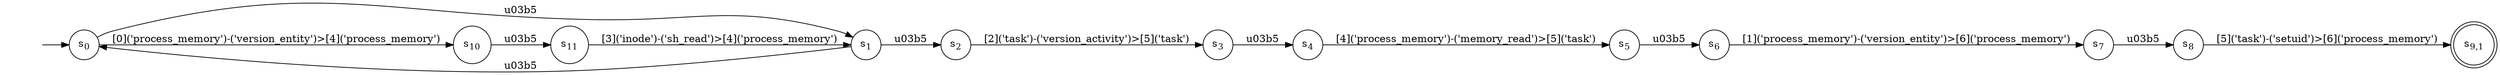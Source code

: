 digraph NFA {
    rankdir = LR;
    I [style = invis];
    I -> S0;
    S0 [label = <s<sub>0</sub>>, shape = circle];
    S1 [label = <s<sub>1</sub>>, shape = circle];
    S1 -> S0 [label = "\u03b5"];
    S2 [label = <s<sub>2</sub>>, shape = circle];
    S3 [label = <s<sub>3</sub>>, shape = circle];
    S4 [label = <s<sub>4</sub>>, shape = circle];
    S5 [label = <s<sub>5</sub>>, shape = circle];
    S6 [label = <s<sub>6</sub>>, shape = circle];
    S7 [label = <s<sub>7</sub>>, shape = circle];
    S8 [label = <s<sub>8</sub>>, shape = circle];
    S9 [label = <s<sub>9,1</sub>>, shape = circle, peripheries = 2];
    S8 -> S9 [label = "[5]('task')-('setuid')>[6]('process_memory')"];
    S7 -> S8 [label = "\u03b5"];
    S6 -> S7 [label = "[1]('process_memory')-('version_entity')>[6]('process_memory')"];
    S5 -> S6 [label = "\u03b5"];
    S4 -> S5 [label = "[4]('process_memory')-('memory_read')>[5]('task')"];
    S3 -> S4 [label = "\u03b5"];
    S2 -> S3 [label = "[2]('task')-('version_activity')>[5]('task')"];
    S1 -> S2 [label = "\u03b5"];
    S0 -> S1 [label = "\u03b5"];
    S10 [label = <s<sub>10</sub>>, shape = circle];
    S11 [label = <s<sub>11</sub>>, shape = circle];
    S11 -> S1 [label = "[3]('inode')-('sh_read')>[4]('process_memory')"];
    S10 -> S11 [label = "\u03b5"];
    S0 -> S10 [label = "[0]('process_memory')-('version_entity')>[4]('process_memory')"];
}
